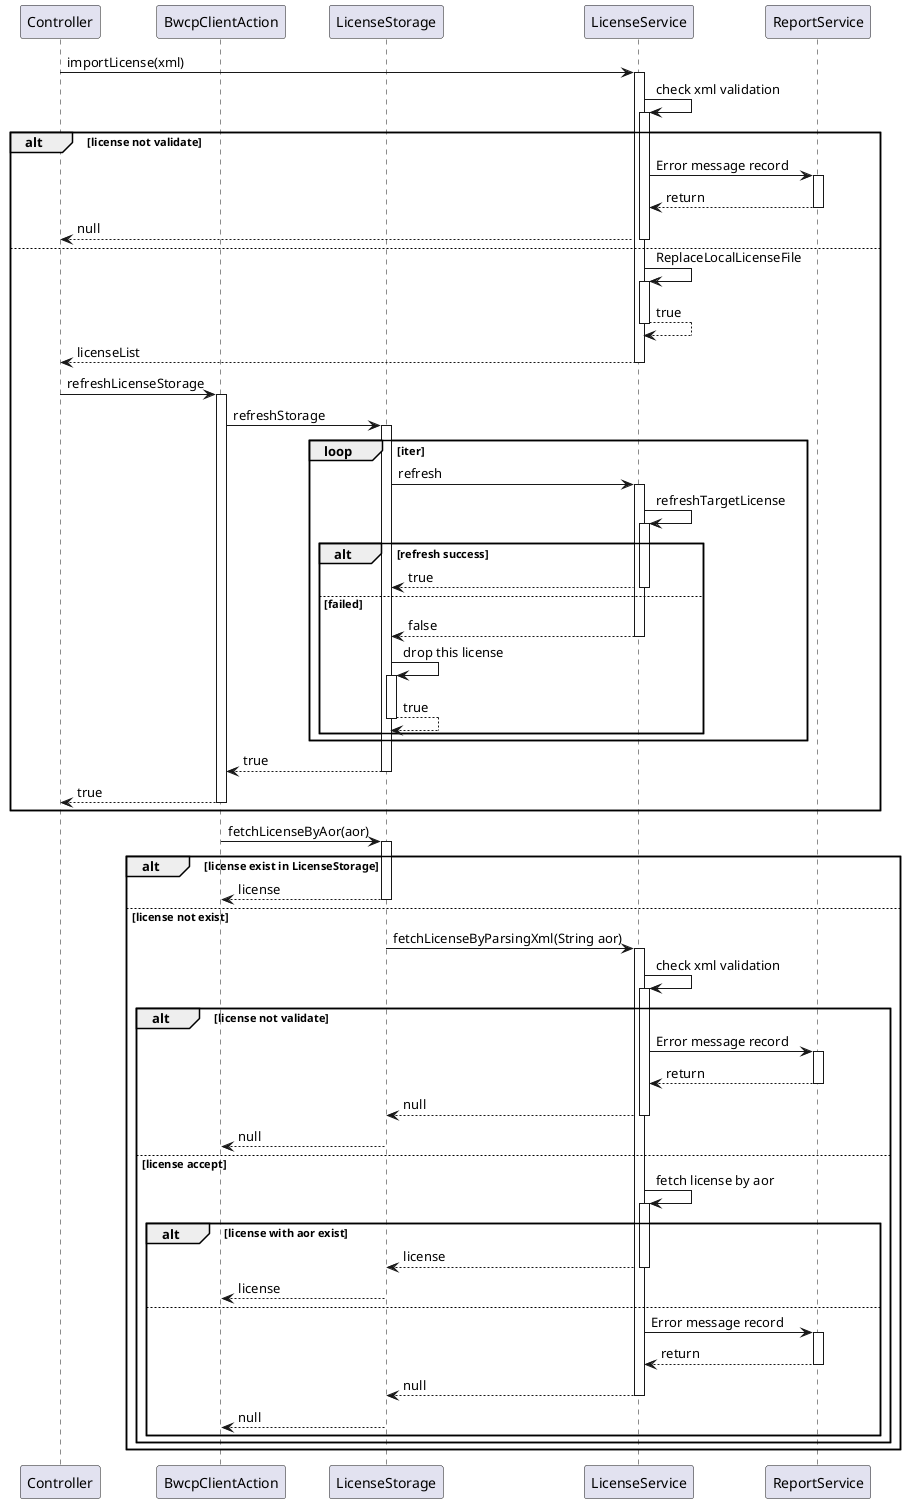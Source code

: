 @startuml

participant Controller
participant BwcpClientAction
participant LicenseStorage
participant LicenseService
participant ReportService

autoactivate on

Controller -> LicenseService : importLicense(xml)
LicenseService -> LicenseService : check xml validation

alt license not validate
  LicenseService -> ReportService : Error message record
  ReportService --> LicenseService : return
  LicenseService --> Controller : null
else 
  LicenseService -> LicenseService : ReplaceLocalLicenseFile
  LicenseService --> LicenseService : true
  LicenseService --> Controller : licenseList
  Controller -> BwcpClientAction : refreshLicenseStorage
  BwcpClientAction -> LicenseStorage : refreshStorage

  loop iter
  LicenseStorage -> LicenseService : refresh
  LicenseService -> LicenseService : refreshTargetLicense

    alt refresh success
      LicenseService --> LicenseStorage : true
    else failed
      LicenseService --> LicenseStorage : false
      LicenseStorage -> LicenseStorage : drop this license
      LicenseStorage --> LicenseStorage : true
    end

  end

  LicenseStorage --> BwcpClientAction : true
  BwcpClientAction --> Controller : true
end



BwcpClientAction -> LicenseStorage : fetchLicenseByAor(aor)

alt license exist in LicenseStorage
  LicenseStorage --> BwcpClientAction : license

else license not exist
  LicenseStorage -> LicenseService : fetchLicenseByParsingXml(String aor)
  LicenseService -> LicenseService : check xml validation

  alt license not validate
    LicenseService -> ReportService : Error message record
    ReportService --> LicenseService : return
    LicenseService --> LicenseStorage : null
    LicenseStorage --> BwcpClientAction : null

  else license accept
    LicenseService -> LicenseService : fetch license by aor

    alt license with aor exist
      LicenseService --> LicenseStorage : license
      LicenseStorage --> BwcpClientAction : license

    else
      LicenseService -> ReportService : Error message record
      ReportService --> LicenseService : return
      LicenseService --> LicenseStorage : null
      LicenseStorage --> BwcpClientAction : null
    end

  end

end
@enduml